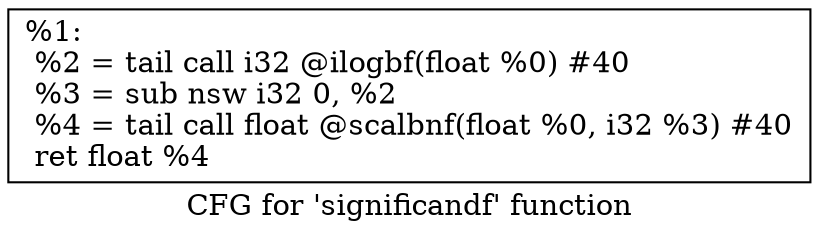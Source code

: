 digraph "CFG for 'significandf' function" {
	label="CFG for 'significandf' function";

	Node0x1ce03d0 [shape=record,label="{%1:\l  %2 = tail call i32 @ilogbf(float %0) #40\l  %3 = sub nsw i32 0, %2\l  %4 = tail call float @scalbnf(float %0, i32 %3) #40\l  ret float %4\l}"];
}
